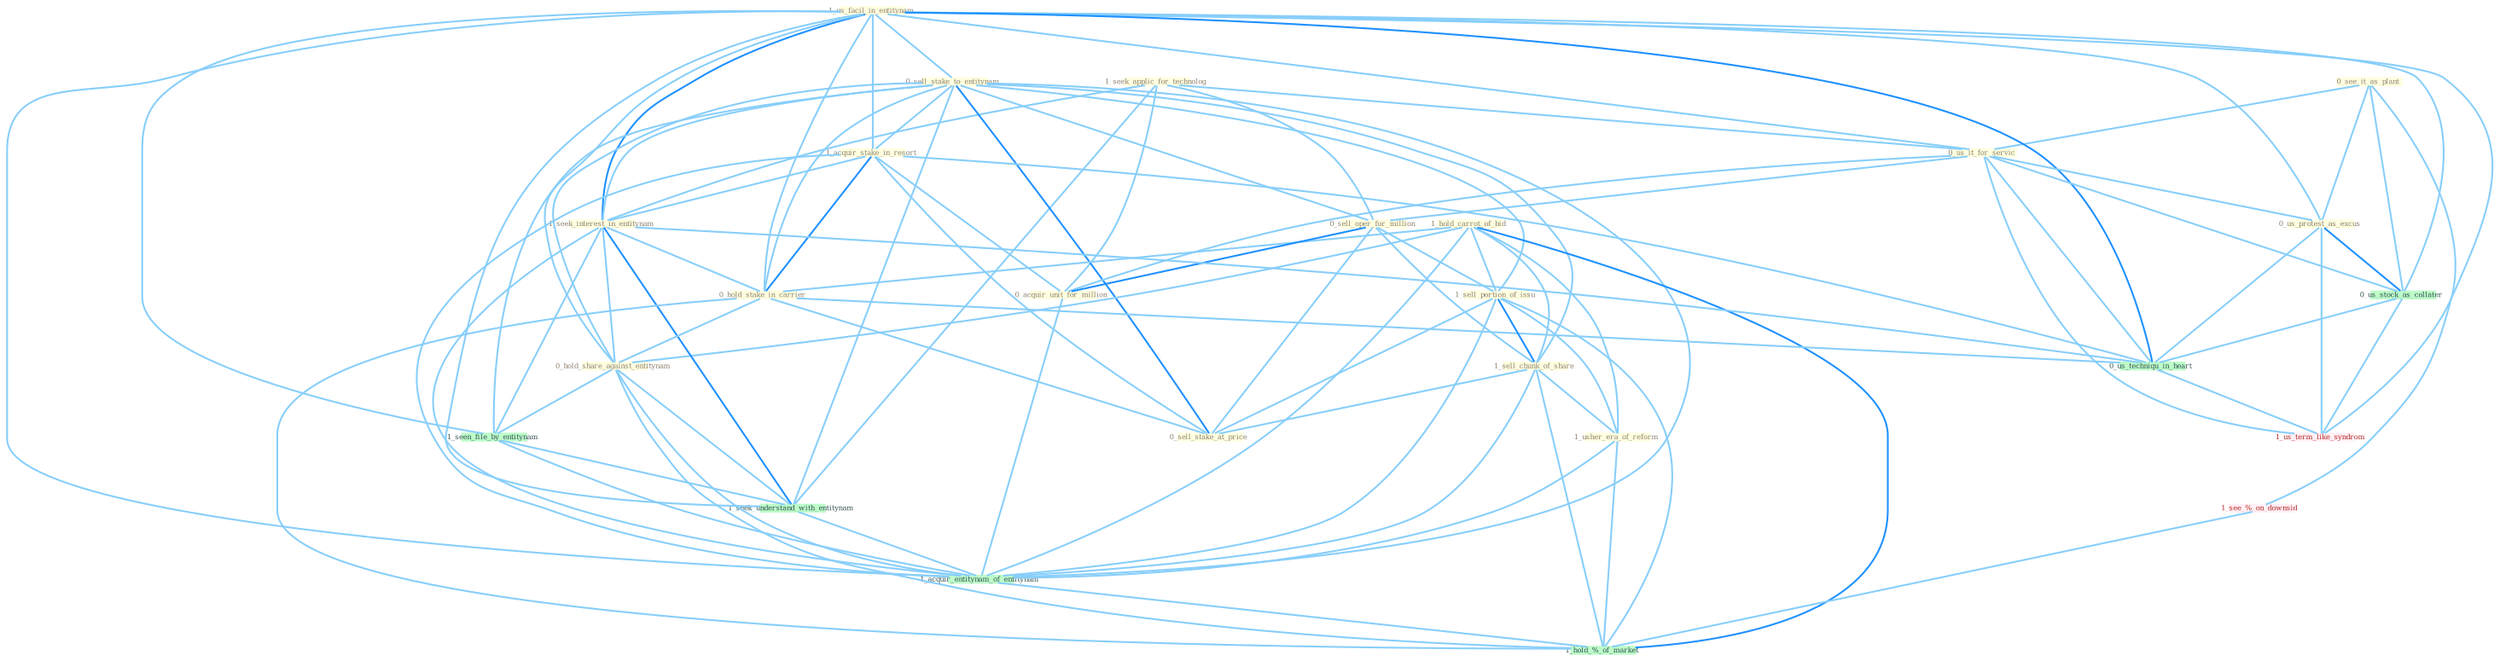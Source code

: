Graph G{ 
    node
    [shape=polygon,style=filled,width=.5,height=.06,color="#BDFCC9",fixedsize=true,fontsize=4,
    fontcolor="#2f4f4f"];
    {node
    [color="#ffffe0", fontcolor="#8b7d6b"] "0_see_it_as_plant " "1_seek_applic_for_technolog " "1_us_facil_in_entitynam " "0_sell_stake_to_entitynam " "0_us_it_for_servic " "1_acquir_stake_in_resort " "1_hold_carrot_of_bid " "0_sell_oper_for_million " "0_us_protest_as_excus " "1_seek_interest_in_entitynam " "0_hold_stake_in_carrier " "0_acquir_unit_for_million " "1_sell_portion_of_issu " "1_sell_chunk_of_share " "1_usher_era_of_reform " "0_hold_share_against_entitynam " "0_sell_stake_at_price "}
{node [color="#fff0f5", fontcolor="#b22222"] "1_see_%_on_downsid " "1_us_term_like_syndrom "}
edge [color="#B0E2FF"];

	"0_see_it_as_plant " -- "0_us_it_for_servic " [w="1", color="#87cefa" ];
	"0_see_it_as_plant " -- "0_us_protest_as_excus " [w="1", color="#87cefa" ];
	"0_see_it_as_plant " -- "0_us_stock_as_collater " [w="1", color="#87cefa" ];
	"0_see_it_as_plant " -- "1_see_%_on_downsid " [w="1", color="#87cefa" ];
	"1_seek_applic_for_technolog " -- "0_us_it_for_servic " [w="1", color="#87cefa" ];
	"1_seek_applic_for_technolog " -- "0_sell_oper_for_million " [w="1", color="#87cefa" ];
	"1_seek_applic_for_technolog " -- "1_seek_interest_in_entitynam " [w="1", color="#87cefa" ];
	"1_seek_applic_for_technolog " -- "0_acquir_unit_for_million " [w="1", color="#87cefa" ];
	"1_seek_applic_for_technolog " -- "1_seek_understand_with_entitynam " [w="1", color="#87cefa" ];
	"1_us_facil_in_entitynam " -- "0_sell_stake_to_entitynam " [w="1", color="#87cefa" ];
	"1_us_facil_in_entitynam " -- "0_us_it_for_servic " [w="1", color="#87cefa" ];
	"1_us_facil_in_entitynam " -- "1_acquir_stake_in_resort " [w="1", color="#87cefa" ];
	"1_us_facil_in_entitynam " -- "0_us_protest_as_excus " [w="1", color="#87cefa" ];
	"1_us_facil_in_entitynam " -- "1_seek_interest_in_entitynam " [w="2", color="#1e90ff" , len=0.8];
	"1_us_facil_in_entitynam " -- "0_hold_stake_in_carrier " [w="1", color="#87cefa" ];
	"1_us_facil_in_entitynam " -- "0_hold_share_against_entitynam " [w="1", color="#87cefa" ];
	"1_us_facil_in_entitynam " -- "1_seen_file_by_entitynam " [w="1", color="#87cefa" ];
	"1_us_facil_in_entitynam " -- "0_us_stock_as_collater " [w="1", color="#87cefa" ];
	"1_us_facil_in_entitynam " -- "1_seek_understand_with_entitynam " [w="1", color="#87cefa" ];
	"1_us_facil_in_entitynam " -- "1_acquir_entitynam_of_entitynam " [w="1", color="#87cefa" ];
	"1_us_facil_in_entitynam " -- "0_us_techniqu_in_heart " [w="2", color="#1e90ff" , len=0.8];
	"1_us_facil_in_entitynam " -- "1_us_term_like_syndrom " [w="1", color="#87cefa" ];
	"0_sell_stake_to_entitynam " -- "1_acquir_stake_in_resort " [w="1", color="#87cefa" ];
	"0_sell_stake_to_entitynam " -- "0_sell_oper_for_million " [w="1", color="#87cefa" ];
	"0_sell_stake_to_entitynam " -- "1_seek_interest_in_entitynam " [w="1", color="#87cefa" ];
	"0_sell_stake_to_entitynam " -- "0_hold_stake_in_carrier " [w="1", color="#87cefa" ];
	"0_sell_stake_to_entitynam " -- "1_sell_portion_of_issu " [w="1", color="#87cefa" ];
	"0_sell_stake_to_entitynam " -- "1_sell_chunk_of_share " [w="1", color="#87cefa" ];
	"0_sell_stake_to_entitynam " -- "0_hold_share_against_entitynam " [w="1", color="#87cefa" ];
	"0_sell_stake_to_entitynam " -- "0_sell_stake_at_price " [w="2", color="#1e90ff" , len=0.8];
	"0_sell_stake_to_entitynam " -- "1_seen_file_by_entitynam " [w="1", color="#87cefa" ];
	"0_sell_stake_to_entitynam " -- "1_seek_understand_with_entitynam " [w="1", color="#87cefa" ];
	"0_sell_stake_to_entitynam " -- "1_acquir_entitynam_of_entitynam " [w="1", color="#87cefa" ];
	"0_us_it_for_servic " -- "0_sell_oper_for_million " [w="1", color="#87cefa" ];
	"0_us_it_for_servic " -- "0_us_protest_as_excus " [w="1", color="#87cefa" ];
	"0_us_it_for_servic " -- "0_acquir_unit_for_million " [w="1", color="#87cefa" ];
	"0_us_it_for_servic " -- "0_us_stock_as_collater " [w="1", color="#87cefa" ];
	"0_us_it_for_servic " -- "0_us_techniqu_in_heart " [w="1", color="#87cefa" ];
	"0_us_it_for_servic " -- "1_us_term_like_syndrom " [w="1", color="#87cefa" ];
	"1_acquir_stake_in_resort " -- "1_seek_interest_in_entitynam " [w="1", color="#87cefa" ];
	"1_acquir_stake_in_resort " -- "0_hold_stake_in_carrier " [w="2", color="#1e90ff" , len=0.8];
	"1_acquir_stake_in_resort " -- "0_acquir_unit_for_million " [w="1", color="#87cefa" ];
	"1_acquir_stake_in_resort " -- "0_sell_stake_at_price " [w="1", color="#87cefa" ];
	"1_acquir_stake_in_resort " -- "1_acquir_entitynam_of_entitynam " [w="1", color="#87cefa" ];
	"1_acquir_stake_in_resort " -- "0_us_techniqu_in_heart " [w="1", color="#87cefa" ];
	"1_hold_carrot_of_bid " -- "0_hold_stake_in_carrier " [w="1", color="#87cefa" ];
	"1_hold_carrot_of_bid " -- "1_sell_portion_of_issu " [w="1", color="#87cefa" ];
	"1_hold_carrot_of_bid " -- "1_sell_chunk_of_share " [w="1", color="#87cefa" ];
	"1_hold_carrot_of_bid " -- "1_usher_era_of_reform " [w="1", color="#87cefa" ];
	"1_hold_carrot_of_bid " -- "0_hold_share_against_entitynam " [w="1", color="#87cefa" ];
	"1_hold_carrot_of_bid " -- "1_acquir_entitynam_of_entitynam " [w="1", color="#87cefa" ];
	"1_hold_carrot_of_bid " -- "1_hold_%_of_market " [w="2", color="#1e90ff" , len=0.8];
	"0_sell_oper_for_million " -- "0_acquir_unit_for_million " [w="2", color="#1e90ff" , len=0.8];
	"0_sell_oper_for_million " -- "1_sell_portion_of_issu " [w="1", color="#87cefa" ];
	"0_sell_oper_for_million " -- "1_sell_chunk_of_share " [w="1", color="#87cefa" ];
	"0_sell_oper_for_million " -- "0_sell_stake_at_price " [w="1", color="#87cefa" ];
	"0_us_protest_as_excus " -- "0_us_stock_as_collater " [w="2", color="#1e90ff" , len=0.8];
	"0_us_protest_as_excus " -- "0_us_techniqu_in_heart " [w="1", color="#87cefa" ];
	"0_us_protest_as_excus " -- "1_us_term_like_syndrom " [w="1", color="#87cefa" ];
	"1_seek_interest_in_entitynam " -- "0_hold_stake_in_carrier " [w="1", color="#87cefa" ];
	"1_seek_interest_in_entitynam " -- "0_hold_share_against_entitynam " [w="1", color="#87cefa" ];
	"1_seek_interest_in_entitynam " -- "1_seen_file_by_entitynam " [w="1", color="#87cefa" ];
	"1_seek_interest_in_entitynam " -- "1_seek_understand_with_entitynam " [w="2", color="#1e90ff" , len=0.8];
	"1_seek_interest_in_entitynam " -- "1_acquir_entitynam_of_entitynam " [w="1", color="#87cefa" ];
	"1_seek_interest_in_entitynam " -- "0_us_techniqu_in_heart " [w="1", color="#87cefa" ];
	"0_hold_stake_in_carrier " -- "0_hold_share_against_entitynam " [w="1", color="#87cefa" ];
	"0_hold_stake_in_carrier " -- "0_sell_stake_at_price " [w="1", color="#87cefa" ];
	"0_hold_stake_in_carrier " -- "0_us_techniqu_in_heart " [w="1", color="#87cefa" ];
	"0_hold_stake_in_carrier " -- "1_hold_%_of_market " [w="1", color="#87cefa" ];
	"0_acquir_unit_for_million " -- "1_acquir_entitynam_of_entitynam " [w="1", color="#87cefa" ];
	"1_sell_portion_of_issu " -- "1_sell_chunk_of_share " [w="2", color="#1e90ff" , len=0.8];
	"1_sell_portion_of_issu " -- "1_usher_era_of_reform " [w="1", color="#87cefa" ];
	"1_sell_portion_of_issu " -- "0_sell_stake_at_price " [w="1", color="#87cefa" ];
	"1_sell_portion_of_issu " -- "1_acquir_entitynam_of_entitynam " [w="1", color="#87cefa" ];
	"1_sell_portion_of_issu " -- "1_hold_%_of_market " [w="1", color="#87cefa" ];
	"1_sell_chunk_of_share " -- "1_usher_era_of_reform " [w="1", color="#87cefa" ];
	"1_sell_chunk_of_share " -- "0_sell_stake_at_price " [w="1", color="#87cefa" ];
	"1_sell_chunk_of_share " -- "1_acquir_entitynam_of_entitynam " [w="1", color="#87cefa" ];
	"1_sell_chunk_of_share " -- "1_hold_%_of_market " [w="1", color="#87cefa" ];
	"1_usher_era_of_reform " -- "1_acquir_entitynam_of_entitynam " [w="1", color="#87cefa" ];
	"1_usher_era_of_reform " -- "1_hold_%_of_market " [w="1", color="#87cefa" ];
	"0_hold_share_against_entitynam " -- "1_seen_file_by_entitynam " [w="1", color="#87cefa" ];
	"0_hold_share_against_entitynam " -- "1_seek_understand_with_entitynam " [w="1", color="#87cefa" ];
	"0_hold_share_against_entitynam " -- "1_acquir_entitynam_of_entitynam " [w="1", color="#87cefa" ];
	"0_hold_share_against_entitynam " -- "1_hold_%_of_market " [w="1", color="#87cefa" ];
	"1_seen_file_by_entitynam " -- "1_seek_understand_with_entitynam " [w="1", color="#87cefa" ];
	"1_seen_file_by_entitynam " -- "1_acquir_entitynam_of_entitynam " [w="1", color="#87cefa" ];
	"0_us_stock_as_collater " -- "0_us_techniqu_in_heart " [w="1", color="#87cefa" ];
	"0_us_stock_as_collater " -- "1_us_term_like_syndrom " [w="1", color="#87cefa" ];
	"1_seek_understand_with_entitynam " -- "1_acquir_entitynam_of_entitynam " [w="1", color="#87cefa" ];
	"1_acquir_entitynam_of_entitynam " -- "1_hold_%_of_market " [w="1", color="#87cefa" ];
	"0_us_techniqu_in_heart " -- "1_us_term_like_syndrom " [w="1", color="#87cefa" ];
	"1_see_%_on_downsid " -- "1_hold_%_of_market " [w="1", color="#87cefa" ];
}